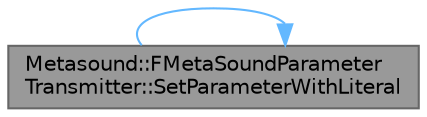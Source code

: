 digraph "Metasound::FMetaSoundParameterTransmitter::SetParameterWithLiteral"
{
 // INTERACTIVE_SVG=YES
 // LATEX_PDF_SIZE
  bgcolor="transparent";
  edge [fontname=Helvetica,fontsize=10,labelfontname=Helvetica,labelfontsize=10];
  node [fontname=Helvetica,fontsize=10,shape=box,height=0.2,width=0.4];
  rankdir="LR";
  Node1 [id="Node000001",label="Metasound::FMetaSoundParameter\lTransmitter::SetParameterWithLiteral",height=0.2,width=0.4,color="gray40", fillcolor="grey60", style="filled", fontcolor="black",tooltip="Set a parameter using a literal."];
  Node1 -> Node1 [id="edge1_Node000001_Node000001",color="steelblue1",style="solid",tooltip=" "];
}

